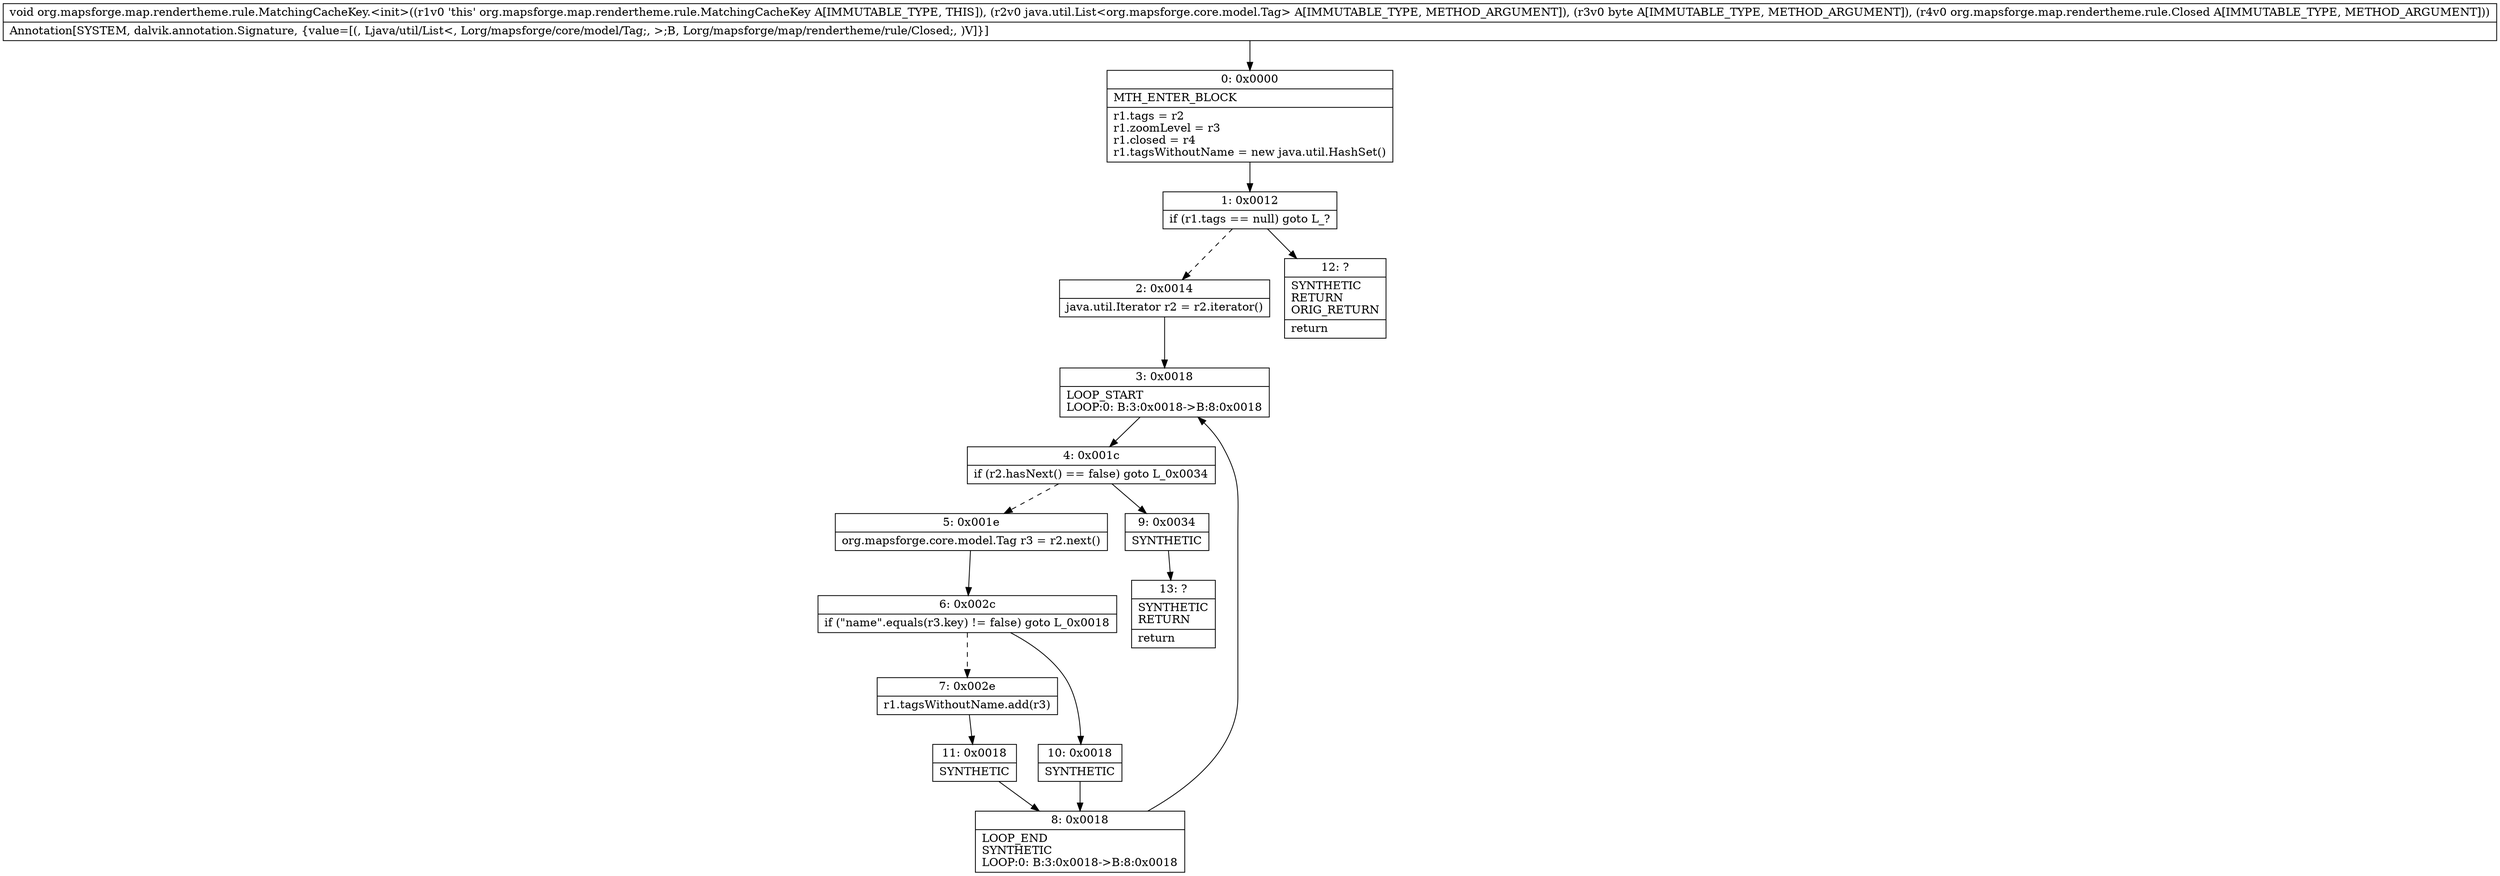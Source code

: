 digraph "CFG fororg.mapsforge.map.rendertheme.rule.MatchingCacheKey.\<init\>(Ljava\/util\/List;BLorg\/mapsforge\/map\/rendertheme\/rule\/Closed;)V" {
Node_0 [shape=record,label="{0\:\ 0x0000|MTH_ENTER_BLOCK\l|r1.tags = r2\lr1.zoomLevel = r3\lr1.closed = r4\lr1.tagsWithoutName = new java.util.HashSet()\l}"];
Node_1 [shape=record,label="{1\:\ 0x0012|if (r1.tags == null) goto L_?\l}"];
Node_2 [shape=record,label="{2\:\ 0x0014|java.util.Iterator r2 = r2.iterator()\l}"];
Node_3 [shape=record,label="{3\:\ 0x0018|LOOP_START\lLOOP:0: B:3:0x0018\-\>B:8:0x0018\l}"];
Node_4 [shape=record,label="{4\:\ 0x001c|if (r2.hasNext() == false) goto L_0x0034\l}"];
Node_5 [shape=record,label="{5\:\ 0x001e|org.mapsforge.core.model.Tag r3 = r2.next()\l}"];
Node_6 [shape=record,label="{6\:\ 0x002c|if (\"name\".equals(r3.key) != false) goto L_0x0018\l}"];
Node_7 [shape=record,label="{7\:\ 0x002e|r1.tagsWithoutName.add(r3)\l}"];
Node_8 [shape=record,label="{8\:\ 0x0018|LOOP_END\lSYNTHETIC\lLOOP:0: B:3:0x0018\-\>B:8:0x0018\l}"];
Node_9 [shape=record,label="{9\:\ 0x0034|SYNTHETIC\l}"];
Node_10 [shape=record,label="{10\:\ 0x0018|SYNTHETIC\l}"];
Node_11 [shape=record,label="{11\:\ 0x0018|SYNTHETIC\l}"];
Node_12 [shape=record,label="{12\:\ ?|SYNTHETIC\lRETURN\lORIG_RETURN\l|return\l}"];
Node_13 [shape=record,label="{13\:\ ?|SYNTHETIC\lRETURN\l|return\l}"];
MethodNode[shape=record,label="{void org.mapsforge.map.rendertheme.rule.MatchingCacheKey.\<init\>((r1v0 'this' org.mapsforge.map.rendertheme.rule.MatchingCacheKey A[IMMUTABLE_TYPE, THIS]), (r2v0 java.util.List\<org.mapsforge.core.model.Tag\> A[IMMUTABLE_TYPE, METHOD_ARGUMENT]), (r3v0 byte A[IMMUTABLE_TYPE, METHOD_ARGUMENT]), (r4v0 org.mapsforge.map.rendertheme.rule.Closed A[IMMUTABLE_TYPE, METHOD_ARGUMENT]))  | Annotation[SYSTEM, dalvik.annotation.Signature, \{value=[(, Ljava\/util\/List\<, Lorg\/mapsforge\/core\/model\/Tag;, \>;B, Lorg\/mapsforge\/map\/rendertheme\/rule\/Closed;, )V]\}]\l}"];
MethodNode -> Node_0;
Node_0 -> Node_1;
Node_1 -> Node_2[style=dashed];
Node_1 -> Node_12;
Node_2 -> Node_3;
Node_3 -> Node_4;
Node_4 -> Node_5[style=dashed];
Node_4 -> Node_9;
Node_5 -> Node_6;
Node_6 -> Node_7[style=dashed];
Node_6 -> Node_10;
Node_7 -> Node_11;
Node_8 -> Node_3;
Node_9 -> Node_13;
Node_10 -> Node_8;
Node_11 -> Node_8;
}

